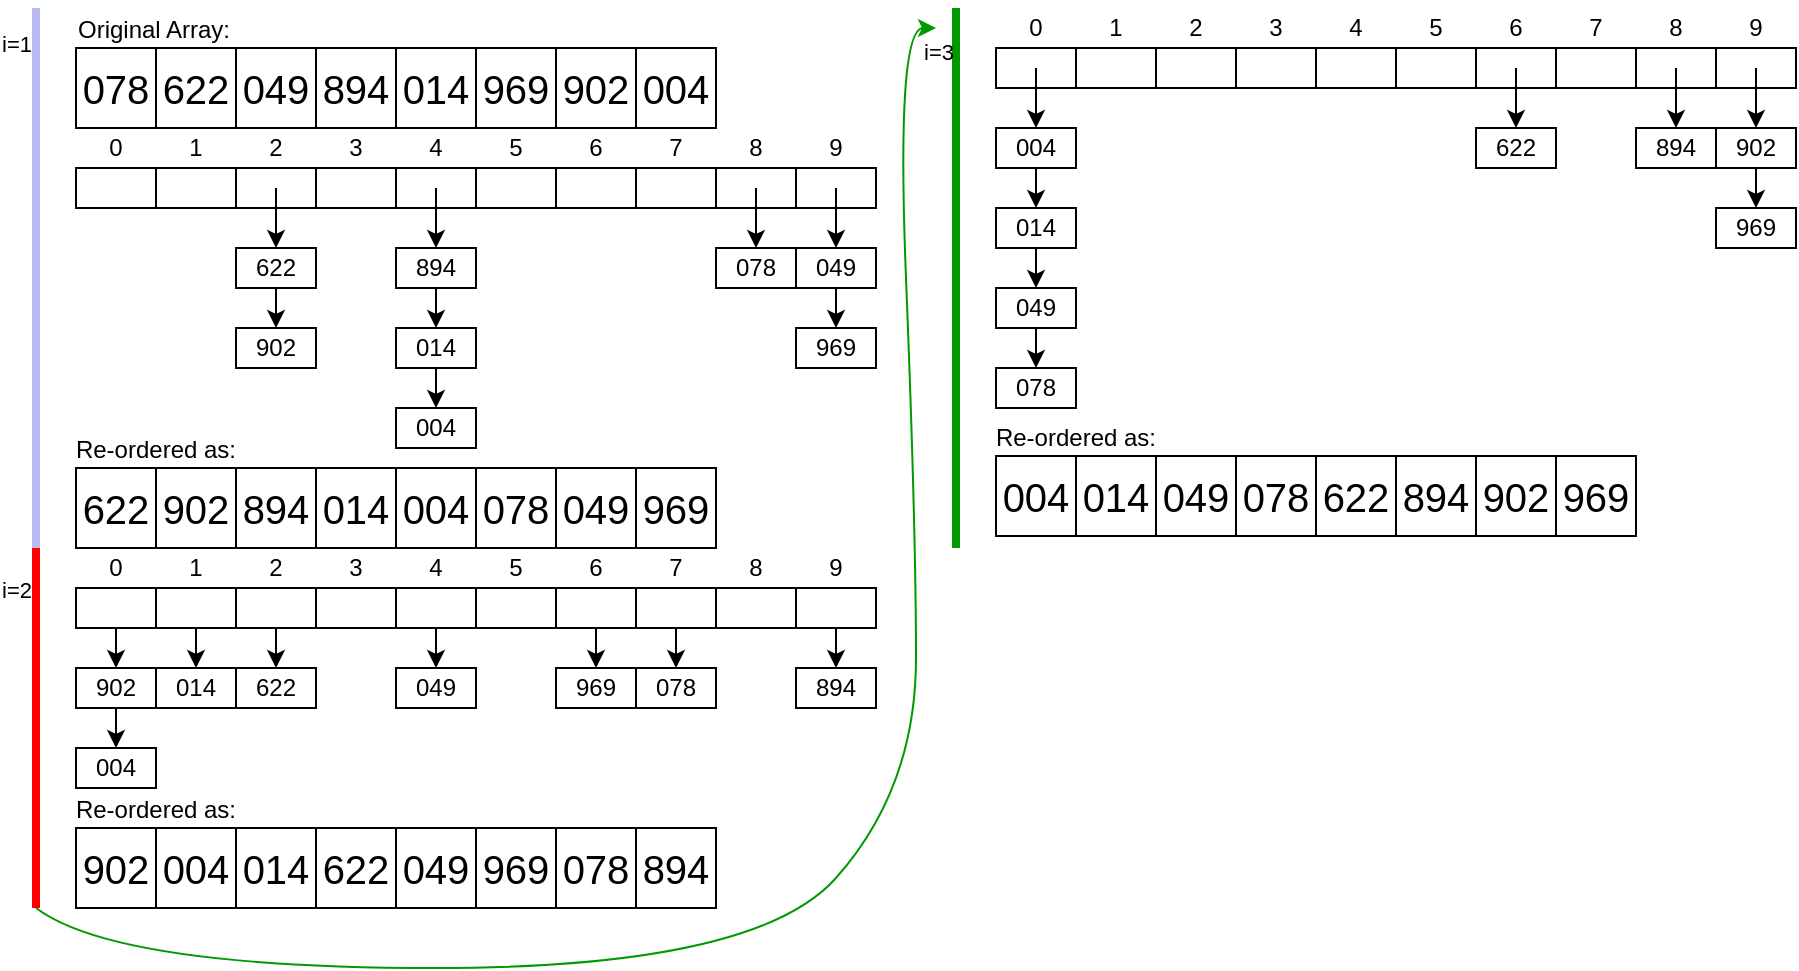 <mxfile version="20.6.2" type="device"><diagram id="OG9glbJAfgWNklI4VPgX" name="Page-1"><mxGraphModel dx="1236" dy="857" grid="1" gridSize="10" guides="1" tooltips="1" connect="1" arrows="1" fold="1" page="1" pageScale="1" pageWidth="850" pageHeight="1100" math="0" shadow="0"><root><mxCell id="0"/><mxCell id="1" parent="0"/><mxCell id="pspeMJWj8pJ3dFkeA4iq-92" value="" style="endArrow=none;html=1;rounded=0;fontFamily=Courier New;fontSize=15;strokeWidth=4;fillColor=#e3c800;strokeColor=#BABAF2;" parent="1" edge="1"><mxGeometry width="50" height="50" relative="1" as="geometry"><mxPoint x="20" y="290" as="sourcePoint"/><mxPoint x="20" y="20" as="targetPoint"/></mxGeometry></mxCell><mxCell id="LsJDBg7QTZRbMyMCGXAL-177" value="i=1" style="edgeLabel;html=1;align=right;verticalAlign=bottom;resizable=0;points=[];spacingRight=1;labelPosition=left;verticalLabelPosition=top;labelBackgroundColor=none;" vertex="1" connectable="0" parent="pspeMJWj8pJ3dFkeA4iq-92"><mxGeometry x="0.127" y="3" relative="1" as="geometry"><mxPoint x="2" y="-92" as="offset"/></mxGeometry></mxCell><mxCell id="LsJDBg7QTZRbMyMCGXAL-2" value="" style="group" vertex="1" connectable="0" parent="1"><mxGeometry x="40" y="40" width="320" height="40" as="geometry"/></mxCell><mxCell id="pspeMJWj8pJ3dFkeA4iq-1" value="078" style="whiteSpace=wrap;html=1;aspect=fixed;fontSize=20;" parent="LsJDBg7QTZRbMyMCGXAL-2" vertex="1"><mxGeometry width="40" height="40" as="geometry"/></mxCell><mxCell id="pspeMJWj8pJ3dFkeA4iq-2" value="622" style="whiteSpace=wrap;html=1;aspect=fixed;fontSize=20;" parent="LsJDBg7QTZRbMyMCGXAL-2" vertex="1"><mxGeometry x="40" width="40" height="40" as="geometry"/></mxCell><mxCell id="pspeMJWj8pJ3dFkeA4iq-3" value="049" style="whiteSpace=wrap;html=1;aspect=fixed;fontSize=20;" parent="LsJDBg7QTZRbMyMCGXAL-2" vertex="1"><mxGeometry x="80" width="40" height="40" as="geometry"/></mxCell><mxCell id="pspeMJWj8pJ3dFkeA4iq-4" value="894" style="whiteSpace=wrap;html=1;aspect=fixed;fontSize=20;" parent="LsJDBg7QTZRbMyMCGXAL-2" vertex="1"><mxGeometry x="120" width="40" height="40" as="geometry"/></mxCell><mxCell id="pspeMJWj8pJ3dFkeA4iq-5" value="014" style="whiteSpace=wrap;html=1;aspect=fixed;fontSize=20;" parent="LsJDBg7QTZRbMyMCGXAL-2" vertex="1"><mxGeometry x="160" width="40" height="40" as="geometry"/></mxCell><mxCell id="pspeMJWj8pJ3dFkeA4iq-6" value="969" style="whiteSpace=wrap;html=1;aspect=fixed;fontSize=20;" parent="LsJDBg7QTZRbMyMCGXAL-2" vertex="1"><mxGeometry x="200" width="40" height="40" as="geometry"/></mxCell><mxCell id="pspeMJWj8pJ3dFkeA4iq-7" value="902" style="whiteSpace=wrap;html=1;aspect=fixed;fontSize=20;" parent="LsJDBg7QTZRbMyMCGXAL-2" vertex="1"><mxGeometry x="240" width="40" height="40" as="geometry"/></mxCell><mxCell id="pspeMJWj8pJ3dFkeA4iq-8" value="004" style="whiteSpace=wrap;html=1;aspect=fixed;fontSize=20;" parent="LsJDBg7QTZRbMyMCGXAL-2" vertex="1"><mxGeometry x="280" width="40" height="40" as="geometry"/></mxCell><mxCell id="LsJDBg7QTZRbMyMCGXAL-36" value="Original Array:" style="text;html=1;strokeColor=none;fillColor=none;align=center;verticalAlign=middle;whiteSpace=wrap;rounded=0;" vertex="1" parent="1"><mxGeometry x="29" y="16" width="100" height="30" as="geometry"/></mxCell><mxCell id="LsJDBg7QTZRbMyMCGXAL-56" value="" style="group" vertex="1" connectable="0" parent="1"><mxGeometry x="40" y="250" width="320" height="40" as="geometry"/></mxCell><mxCell id="LsJDBg7QTZRbMyMCGXAL-57" value="622" style="whiteSpace=wrap;html=1;aspect=fixed;fontSize=20;" vertex="1" parent="LsJDBg7QTZRbMyMCGXAL-56"><mxGeometry width="40" height="40" as="geometry"/></mxCell><mxCell id="LsJDBg7QTZRbMyMCGXAL-58" value="902" style="whiteSpace=wrap;html=1;aspect=fixed;fontSize=20;" vertex="1" parent="LsJDBg7QTZRbMyMCGXAL-56"><mxGeometry x="40" width="40" height="40" as="geometry"/></mxCell><mxCell id="LsJDBg7QTZRbMyMCGXAL-59" value="894" style="whiteSpace=wrap;html=1;aspect=fixed;fontSize=20;" vertex="1" parent="LsJDBg7QTZRbMyMCGXAL-56"><mxGeometry x="80" width="40" height="40" as="geometry"/></mxCell><mxCell id="LsJDBg7QTZRbMyMCGXAL-60" value="014" style="whiteSpace=wrap;html=1;aspect=fixed;fontSize=20;" vertex="1" parent="LsJDBg7QTZRbMyMCGXAL-56"><mxGeometry x="120" width="40" height="40" as="geometry"/></mxCell><mxCell id="LsJDBg7QTZRbMyMCGXAL-61" value="004" style="whiteSpace=wrap;html=1;aspect=fixed;fontSize=20;" vertex="1" parent="LsJDBg7QTZRbMyMCGXAL-56"><mxGeometry x="160" width="40" height="40" as="geometry"/></mxCell><mxCell id="LsJDBg7QTZRbMyMCGXAL-62" value="078" style="whiteSpace=wrap;html=1;aspect=fixed;fontSize=20;" vertex="1" parent="LsJDBg7QTZRbMyMCGXAL-56"><mxGeometry x="200" width="40" height="40" as="geometry"/></mxCell><mxCell id="LsJDBg7QTZRbMyMCGXAL-63" value="049" style="whiteSpace=wrap;html=1;aspect=fixed;fontSize=20;" vertex="1" parent="LsJDBg7QTZRbMyMCGXAL-56"><mxGeometry x="240" width="40" height="40" as="geometry"/></mxCell><mxCell id="LsJDBg7QTZRbMyMCGXAL-64" value="969" style="whiteSpace=wrap;html=1;aspect=fixed;fontSize=20;" vertex="1" parent="LsJDBg7QTZRbMyMCGXAL-56"><mxGeometry x="280" width="40" height="40" as="geometry"/></mxCell><mxCell id="LsJDBg7QTZRbMyMCGXAL-65" value="" style="group" vertex="1" connectable="0" parent="1"><mxGeometry x="40" y="80" width="400" height="170" as="geometry"/></mxCell><mxCell id="LsJDBg7QTZRbMyMCGXAL-35" value="" style="group" vertex="1" connectable="0" parent="LsJDBg7QTZRbMyMCGXAL-65"><mxGeometry width="400" height="40" as="geometry"/></mxCell><mxCell id="LsJDBg7QTZRbMyMCGXAL-14" value="" style="rounded=0;whiteSpace=wrap;html=1;" vertex="1" parent="LsJDBg7QTZRbMyMCGXAL-35"><mxGeometry y="20" width="40" height="20" as="geometry"/></mxCell><mxCell id="LsJDBg7QTZRbMyMCGXAL-15" value="" style="rounded=0;whiteSpace=wrap;html=1;" vertex="1" parent="LsJDBg7QTZRbMyMCGXAL-35"><mxGeometry x="40" y="20" width="40" height="20" as="geometry"/></mxCell><mxCell id="LsJDBg7QTZRbMyMCGXAL-16" value="" style="rounded=0;whiteSpace=wrap;html=1;" vertex="1" parent="LsJDBg7QTZRbMyMCGXAL-35"><mxGeometry x="80" y="20" width="40" height="20" as="geometry"/></mxCell><mxCell id="LsJDBg7QTZRbMyMCGXAL-17" value="" style="rounded=0;whiteSpace=wrap;html=1;" vertex="1" parent="LsJDBg7QTZRbMyMCGXAL-35"><mxGeometry x="120" y="20" width="40" height="20" as="geometry"/></mxCell><mxCell id="LsJDBg7QTZRbMyMCGXAL-19" value="" style="rounded=0;whiteSpace=wrap;html=1;" vertex="1" parent="LsJDBg7QTZRbMyMCGXAL-35"><mxGeometry x="160" y="20" width="40" height="20" as="geometry"/></mxCell><mxCell id="LsJDBg7QTZRbMyMCGXAL-20" value="" style="rounded=0;whiteSpace=wrap;html=1;" vertex="1" parent="LsJDBg7QTZRbMyMCGXAL-35"><mxGeometry x="200" y="20" width="40" height="20" as="geometry"/></mxCell><mxCell id="LsJDBg7QTZRbMyMCGXAL-21" value="" style="rounded=0;whiteSpace=wrap;html=1;" vertex="1" parent="LsJDBg7QTZRbMyMCGXAL-35"><mxGeometry x="240" y="20" width="40" height="20" as="geometry"/></mxCell><mxCell id="LsJDBg7QTZRbMyMCGXAL-22" value="" style="rounded=0;whiteSpace=wrap;html=1;" vertex="1" parent="LsJDBg7QTZRbMyMCGXAL-35"><mxGeometry x="280" y="20" width="40" height="20" as="geometry"/></mxCell><mxCell id="LsJDBg7QTZRbMyMCGXAL-23" value="" style="rounded=0;whiteSpace=wrap;html=1;" vertex="1" parent="LsJDBg7QTZRbMyMCGXAL-35"><mxGeometry x="320" y="20" width="40" height="20" as="geometry"/></mxCell><mxCell id="LsJDBg7QTZRbMyMCGXAL-24" value="" style="rounded=0;whiteSpace=wrap;html=1;" vertex="1" parent="LsJDBg7QTZRbMyMCGXAL-35"><mxGeometry x="360" y="20" width="40" height="20" as="geometry"/></mxCell><mxCell id="LsJDBg7QTZRbMyMCGXAL-25" value="0" style="text;html=1;strokeColor=none;fillColor=none;align=center;verticalAlign=middle;whiteSpace=wrap;rounded=0;" vertex="1" parent="LsJDBg7QTZRbMyMCGXAL-35"><mxGeometry width="40" height="20" as="geometry"/></mxCell><mxCell id="LsJDBg7QTZRbMyMCGXAL-26" value="1" style="text;html=1;strokeColor=none;fillColor=none;align=center;verticalAlign=middle;whiteSpace=wrap;rounded=0;" vertex="1" parent="LsJDBg7QTZRbMyMCGXAL-35"><mxGeometry x="40" width="40" height="20" as="geometry"/></mxCell><mxCell id="LsJDBg7QTZRbMyMCGXAL-27" value="2" style="text;html=1;strokeColor=none;fillColor=none;align=center;verticalAlign=middle;whiteSpace=wrap;rounded=0;" vertex="1" parent="LsJDBg7QTZRbMyMCGXAL-35"><mxGeometry x="80" width="40" height="20" as="geometry"/></mxCell><mxCell id="LsJDBg7QTZRbMyMCGXAL-28" value="3" style="text;html=1;strokeColor=none;fillColor=none;align=center;verticalAlign=middle;whiteSpace=wrap;rounded=0;" vertex="1" parent="LsJDBg7QTZRbMyMCGXAL-35"><mxGeometry x="120" width="40" height="20" as="geometry"/></mxCell><mxCell id="LsJDBg7QTZRbMyMCGXAL-29" value="4" style="text;html=1;strokeColor=none;fillColor=none;align=center;verticalAlign=middle;whiteSpace=wrap;rounded=0;" vertex="1" parent="LsJDBg7QTZRbMyMCGXAL-35"><mxGeometry x="160" width="40" height="20" as="geometry"/></mxCell><mxCell id="LsJDBg7QTZRbMyMCGXAL-30" value="5" style="text;html=1;strokeColor=none;fillColor=none;align=center;verticalAlign=middle;whiteSpace=wrap;rounded=0;" vertex="1" parent="LsJDBg7QTZRbMyMCGXAL-35"><mxGeometry x="200" width="40" height="20" as="geometry"/></mxCell><mxCell id="LsJDBg7QTZRbMyMCGXAL-31" value="6" style="text;html=1;strokeColor=none;fillColor=none;align=center;verticalAlign=middle;whiteSpace=wrap;rounded=0;" vertex="1" parent="LsJDBg7QTZRbMyMCGXAL-35"><mxGeometry x="240" width="40" height="20" as="geometry"/></mxCell><mxCell id="LsJDBg7QTZRbMyMCGXAL-32" value="7" style="text;html=1;strokeColor=none;fillColor=none;align=center;verticalAlign=middle;whiteSpace=wrap;rounded=0;" vertex="1" parent="LsJDBg7QTZRbMyMCGXAL-35"><mxGeometry x="280" width="40" height="20" as="geometry"/></mxCell><mxCell id="LsJDBg7QTZRbMyMCGXAL-33" value="8" style="text;html=1;strokeColor=none;fillColor=none;align=center;verticalAlign=middle;whiteSpace=wrap;rounded=0;" vertex="1" parent="LsJDBg7QTZRbMyMCGXAL-35"><mxGeometry x="320" width="40" height="20" as="geometry"/></mxCell><mxCell id="LsJDBg7QTZRbMyMCGXAL-34" value="9" style="text;html=1;strokeColor=none;fillColor=none;align=center;verticalAlign=middle;whiteSpace=wrap;rounded=0;" vertex="1" parent="LsJDBg7QTZRbMyMCGXAL-35"><mxGeometry x="360" width="40" height="20" as="geometry"/></mxCell><mxCell id="LsJDBg7QTZRbMyMCGXAL-40" value="894" style="rounded=0;whiteSpace=wrap;html=1;" vertex="1" parent="LsJDBg7QTZRbMyMCGXAL-65"><mxGeometry x="160" y="60" width="40" height="20" as="geometry"/></mxCell><mxCell id="LsJDBg7QTZRbMyMCGXAL-41" value="014" style="rounded=0;whiteSpace=wrap;html=1;" vertex="1" parent="LsJDBg7QTZRbMyMCGXAL-65"><mxGeometry x="160" y="100" width="40" height="20" as="geometry"/></mxCell><mxCell id="LsJDBg7QTZRbMyMCGXAL-51" style="edgeStyle=orthogonalEdgeStyle;rounded=0;orthogonalLoop=1;jettySize=auto;html=1;exitX=0.5;exitY=1;exitDx=0;exitDy=0;entryX=0.5;entryY=0;entryDx=0;entryDy=0;" edge="1" parent="LsJDBg7QTZRbMyMCGXAL-65" source="LsJDBg7QTZRbMyMCGXAL-40" target="LsJDBg7QTZRbMyMCGXAL-41"><mxGeometry relative="1" as="geometry"/></mxCell><mxCell id="LsJDBg7QTZRbMyMCGXAL-42" value="004" style="rounded=0;whiteSpace=wrap;html=1;" vertex="1" parent="LsJDBg7QTZRbMyMCGXAL-65"><mxGeometry x="160" y="140" width="40" height="20" as="geometry"/></mxCell><mxCell id="LsJDBg7QTZRbMyMCGXAL-43" value="622" style="rounded=0;whiteSpace=wrap;html=1;" vertex="1" parent="LsJDBg7QTZRbMyMCGXAL-65"><mxGeometry x="80" y="60" width="40" height="20" as="geometry"/></mxCell><mxCell id="LsJDBg7QTZRbMyMCGXAL-52" style="edgeStyle=orthogonalEdgeStyle;rounded=0;orthogonalLoop=1;jettySize=auto;html=1;exitX=0.5;exitY=1;exitDx=0;exitDy=0;entryX=0.5;entryY=0;entryDx=0;entryDy=0;" edge="1" parent="LsJDBg7QTZRbMyMCGXAL-65" source="LsJDBg7QTZRbMyMCGXAL-41" target="LsJDBg7QTZRbMyMCGXAL-42"><mxGeometry relative="1" as="geometry"/></mxCell><mxCell id="LsJDBg7QTZRbMyMCGXAL-44" value="902" style="rounded=0;whiteSpace=wrap;html=1;" vertex="1" parent="LsJDBg7QTZRbMyMCGXAL-65"><mxGeometry x="80" y="100" width="40" height="20" as="geometry"/></mxCell><mxCell id="LsJDBg7QTZRbMyMCGXAL-45" value="078" style="rounded=0;whiteSpace=wrap;html=1;" vertex="1" parent="LsJDBg7QTZRbMyMCGXAL-65"><mxGeometry x="320" y="60" width="40" height="20" as="geometry"/></mxCell><mxCell id="LsJDBg7QTZRbMyMCGXAL-46" value="049" style="rounded=0;whiteSpace=wrap;html=1;" vertex="1" parent="LsJDBg7QTZRbMyMCGXAL-65"><mxGeometry x="360" y="60" width="40" height="20" as="geometry"/></mxCell><mxCell id="LsJDBg7QTZRbMyMCGXAL-47" value="969" style="rounded=0;whiteSpace=wrap;html=1;" vertex="1" parent="LsJDBg7QTZRbMyMCGXAL-65"><mxGeometry x="360" y="100" width="40" height="20" as="geometry"/></mxCell><mxCell id="LsJDBg7QTZRbMyMCGXAL-49" style="edgeStyle=orthogonalEdgeStyle;rounded=0;orthogonalLoop=1;jettySize=auto;html=1;exitX=0.5;exitY=1;exitDx=0;exitDy=0;entryX=0.5;entryY=0;entryDx=0;entryDy=0;" edge="1" parent="LsJDBg7QTZRbMyMCGXAL-65" source="LsJDBg7QTZRbMyMCGXAL-43" target="LsJDBg7QTZRbMyMCGXAL-44"><mxGeometry relative="1" as="geometry"/></mxCell><mxCell id="LsJDBg7QTZRbMyMCGXAL-48" style="edgeStyle=orthogonalEdgeStyle;rounded=0;orthogonalLoop=1;jettySize=auto;html=1;exitX=0.5;exitY=0.5;exitDx=0;exitDy=0;entryX=0.5;entryY=0;entryDx=0;entryDy=0;exitPerimeter=0;" edge="1" parent="LsJDBg7QTZRbMyMCGXAL-65" source="LsJDBg7QTZRbMyMCGXAL-16" target="LsJDBg7QTZRbMyMCGXAL-43"><mxGeometry relative="1" as="geometry"/></mxCell><mxCell id="LsJDBg7QTZRbMyMCGXAL-50" style="edgeStyle=orthogonalEdgeStyle;rounded=0;orthogonalLoop=1;jettySize=auto;html=1;exitX=0.5;exitY=0.5;exitDx=0;exitDy=0;entryX=0.5;entryY=0;entryDx=0;entryDy=0;exitPerimeter=0;" edge="1" parent="LsJDBg7QTZRbMyMCGXAL-65" source="LsJDBg7QTZRbMyMCGXAL-19" target="LsJDBg7QTZRbMyMCGXAL-40"><mxGeometry relative="1" as="geometry"/></mxCell><mxCell id="LsJDBg7QTZRbMyMCGXAL-53" style="edgeStyle=orthogonalEdgeStyle;rounded=0;orthogonalLoop=1;jettySize=auto;html=1;exitX=0.5;exitY=0.5;exitDx=0;exitDy=0;entryX=0.5;entryY=0;entryDx=0;entryDy=0;exitPerimeter=0;" edge="1" parent="LsJDBg7QTZRbMyMCGXAL-65" source="LsJDBg7QTZRbMyMCGXAL-23" target="LsJDBg7QTZRbMyMCGXAL-45"><mxGeometry relative="1" as="geometry"/></mxCell><mxCell id="LsJDBg7QTZRbMyMCGXAL-55" style="edgeStyle=orthogonalEdgeStyle;rounded=0;orthogonalLoop=1;jettySize=auto;html=1;exitX=0.5;exitY=1;exitDx=0;exitDy=0;entryX=0.5;entryY=0;entryDx=0;entryDy=0;" edge="1" parent="LsJDBg7QTZRbMyMCGXAL-65" source="LsJDBg7QTZRbMyMCGXAL-46" target="LsJDBg7QTZRbMyMCGXAL-47"><mxGeometry relative="1" as="geometry"/></mxCell><mxCell id="LsJDBg7QTZRbMyMCGXAL-54" style="edgeStyle=orthogonalEdgeStyle;rounded=0;orthogonalLoop=1;jettySize=auto;html=1;exitX=0.5;exitY=0.5;exitDx=0;exitDy=0;entryX=0.5;entryY=0;entryDx=0;entryDy=0;exitPerimeter=0;" edge="1" parent="LsJDBg7QTZRbMyMCGXAL-65" source="LsJDBg7QTZRbMyMCGXAL-24" target="LsJDBg7QTZRbMyMCGXAL-46"><mxGeometry relative="1" as="geometry"/></mxCell><mxCell id="LsJDBg7QTZRbMyMCGXAL-66" value="Re-ordered as:" style="text;html=1;strokeColor=none;fillColor=none;align=center;verticalAlign=middle;whiteSpace=wrap;rounded=0;" vertex="1" parent="LsJDBg7QTZRbMyMCGXAL-65"><mxGeometry x="-10" y="146" width="100" height="30" as="geometry"/></mxCell><mxCell id="pspeMJWj8pJ3dFkeA4iq-93" value="" style="endArrow=none;html=1;rounded=0;fontFamily=Courier New;fontSize=15;strokeWidth=4;fillColor=#e51400;strokeColor=#FF0000;" parent="1" edge="1"><mxGeometry width="50" height="50" relative="1" as="geometry"><mxPoint x="20" y="470" as="sourcePoint"/><mxPoint x="20" y="290" as="targetPoint"/></mxGeometry></mxCell><mxCell id="LsJDBg7QTZRbMyMCGXAL-178" value="i=2" style="edgeLabel;html=1;align=right;verticalAlign=bottom;resizable=0;points=[];spacingRight=1;labelPosition=left;verticalLabelPosition=top;labelBackgroundColor=none;" vertex="1" connectable="0" parent="pspeMJWj8pJ3dFkeA4iq-93"><mxGeometry x="0.162" y="1" relative="1" as="geometry"><mxPoint y="-46" as="offset"/></mxGeometry></mxCell><mxCell id="LsJDBg7QTZRbMyMCGXAL-117" value="" style="group" vertex="1" connectable="0" parent="1"><mxGeometry x="30" y="290" width="410" height="180" as="geometry"/></mxCell><mxCell id="LsJDBg7QTZRbMyMCGXAL-68" value="" style="group" vertex="1" connectable="0" parent="LsJDBg7QTZRbMyMCGXAL-117"><mxGeometry x="10" width="400" height="40" as="geometry"/></mxCell><mxCell id="LsJDBg7QTZRbMyMCGXAL-69" value="" style="rounded=0;whiteSpace=wrap;html=1;" vertex="1" parent="LsJDBg7QTZRbMyMCGXAL-68"><mxGeometry y="20" width="40" height="20" as="geometry"/></mxCell><mxCell id="LsJDBg7QTZRbMyMCGXAL-70" value="" style="rounded=0;whiteSpace=wrap;html=1;" vertex="1" parent="LsJDBg7QTZRbMyMCGXAL-68"><mxGeometry x="40" y="20" width="40" height="20" as="geometry"/></mxCell><mxCell id="LsJDBg7QTZRbMyMCGXAL-71" value="" style="rounded=0;whiteSpace=wrap;html=1;" vertex="1" parent="LsJDBg7QTZRbMyMCGXAL-68"><mxGeometry x="80" y="20" width="40" height="20" as="geometry"/></mxCell><mxCell id="LsJDBg7QTZRbMyMCGXAL-72" value="" style="rounded=0;whiteSpace=wrap;html=1;" vertex="1" parent="LsJDBg7QTZRbMyMCGXAL-68"><mxGeometry x="120" y="20" width="40" height="20" as="geometry"/></mxCell><mxCell id="LsJDBg7QTZRbMyMCGXAL-73" value="" style="rounded=0;whiteSpace=wrap;html=1;" vertex="1" parent="LsJDBg7QTZRbMyMCGXAL-68"><mxGeometry x="160" y="20" width="40" height="20" as="geometry"/></mxCell><mxCell id="LsJDBg7QTZRbMyMCGXAL-74" value="" style="rounded=0;whiteSpace=wrap;html=1;" vertex="1" parent="LsJDBg7QTZRbMyMCGXAL-68"><mxGeometry x="200" y="20" width="40" height="20" as="geometry"/></mxCell><mxCell id="LsJDBg7QTZRbMyMCGXAL-75" value="" style="rounded=0;whiteSpace=wrap;html=1;" vertex="1" parent="LsJDBg7QTZRbMyMCGXAL-68"><mxGeometry x="240" y="20" width="40" height="20" as="geometry"/></mxCell><mxCell id="LsJDBg7QTZRbMyMCGXAL-76" value="" style="rounded=0;whiteSpace=wrap;html=1;" vertex="1" parent="LsJDBg7QTZRbMyMCGXAL-68"><mxGeometry x="280" y="20" width="40" height="20" as="geometry"/></mxCell><mxCell id="LsJDBg7QTZRbMyMCGXAL-77" value="" style="rounded=0;whiteSpace=wrap;html=1;" vertex="1" parent="LsJDBg7QTZRbMyMCGXAL-68"><mxGeometry x="320" y="20" width="40" height="20" as="geometry"/></mxCell><mxCell id="LsJDBg7QTZRbMyMCGXAL-78" value="" style="rounded=0;whiteSpace=wrap;html=1;" vertex="1" parent="LsJDBg7QTZRbMyMCGXAL-68"><mxGeometry x="360" y="20" width="40" height="20" as="geometry"/></mxCell><mxCell id="LsJDBg7QTZRbMyMCGXAL-79" value="0" style="text;html=1;strokeColor=none;fillColor=none;align=center;verticalAlign=middle;whiteSpace=wrap;rounded=0;" vertex="1" parent="LsJDBg7QTZRbMyMCGXAL-68"><mxGeometry width="40" height="20" as="geometry"/></mxCell><mxCell id="LsJDBg7QTZRbMyMCGXAL-80" value="1" style="text;html=1;strokeColor=none;fillColor=none;align=center;verticalAlign=middle;whiteSpace=wrap;rounded=0;" vertex="1" parent="LsJDBg7QTZRbMyMCGXAL-68"><mxGeometry x="40" width="40" height="20" as="geometry"/></mxCell><mxCell id="LsJDBg7QTZRbMyMCGXAL-81" value="2" style="text;html=1;strokeColor=none;fillColor=none;align=center;verticalAlign=middle;whiteSpace=wrap;rounded=0;" vertex="1" parent="LsJDBg7QTZRbMyMCGXAL-68"><mxGeometry x="80" width="40" height="20" as="geometry"/></mxCell><mxCell id="LsJDBg7QTZRbMyMCGXAL-82" value="3" style="text;html=1;strokeColor=none;fillColor=none;align=center;verticalAlign=middle;whiteSpace=wrap;rounded=0;" vertex="1" parent="LsJDBg7QTZRbMyMCGXAL-68"><mxGeometry x="120" width="40" height="20" as="geometry"/></mxCell><mxCell id="LsJDBg7QTZRbMyMCGXAL-83" value="4" style="text;html=1;strokeColor=none;fillColor=none;align=center;verticalAlign=middle;whiteSpace=wrap;rounded=0;" vertex="1" parent="LsJDBg7QTZRbMyMCGXAL-68"><mxGeometry x="160" width="40" height="20" as="geometry"/></mxCell><mxCell id="LsJDBg7QTZRbMyMCGXAL-84" value="5" style="text;html=1;strokeColor=none;fillColor=none;align=center;verticalAlign=middle;whiteSpace=wrap;rounded=0;" vertex="1" parent="LsJDBg7QTZRbMyMCGXAL-68"><mxGeometry x="200" width="40" height="20" as="geometry"/></mxCell><mxCell id="LsJDBg7QTZRbMyMCGXAL-85" value="6" style="text;html=1;strokeColor=none;fillColor=none;align=center;verticalAlign=middle;whiteSpace=wrap;rounded=0;" vertex="1" parent="LsJDBg7QTZRbMyMCGXAL-68"><mxGeometry x="240" width="40" height="20" as="geometry"/></mxCell><mxCell id="LsJDBg7QTZRbMyMCGXAL-86" value="7" style="text;html=1;strokeColor=none;fillColor=none;align=center;verticalAlign=middle;whiteSpace=wrap;rounded=0;" vertex="1" parent="LsJDBg7QTZRbMyMCGXAL-68"><mxGeometry x="280" width="40" height="20" as="geometry"/></mxCell><mxCell id="LsJDBg7QTZRbMyMCGXAL-87" value="8" style="text;html=1;strokeColor=none;fillColor=none;align=center;verticalAlign=middle;whiteSpace=wrap;rounded=0;" vertex="1" parent="LsJDBg7QTZRbMyMCGXAL-68"><mxGeometry x="320" width="40" height="20" as="geometry"/></mxCell><mxCell id="LsJDBg7QTZRbMyMCGXAL-88" value="9" style="text;html=1;strokeColor=none;fillColor=none;align=center;verticalAlign=middle;whiteSpace=wrap;rounded=0;" vertex="1" parent="LsJDBg7QTZRbMyMCGXAL-68"><mxGeometry x="360" width="40" height="20" as="geometry"/></mxCell><mxCell id="LsJDBg7QTZRbMyMCGXAL-89" value="894" style="rounded=0;whiteSpace=wrap;html=1;" vertex="1" parent="LsJDBg7QTZRbMyMCGXAL-117"><mxGeometry x="370" y="60" width="40" height="20" as="geometry"/></mxCell><mxCell id="LsJDBg7QTZRbMyMCGXAL-90" value="014" style="rounded=0;whiteSpace=wrap;html=1;" vertex="1" parent="LsJDBg7QTZRbMyMCGXAL-117"><mxGeometry x="50" y="60" width="40" height="20" as="geometry"/></mxCell><mxCell id="LsJDBg7QTZRbMyMCGXAL-92" value="004" style="rounded=0;whiteSpace=wrap;html=1;" vertex="1" parent="LsJDBg7QTZRbMyMCGXAL-117"><mxGeometry x="10" y="100" width="40" height="20" as="geometry"/></mxCell><mxCell id="LsJDBg7QTZRbMyMCGXAL-93" value="622" style="rounded=0;whiteSpace=wrap;html=1;" vertex="1" parent="LsJDBg7QTZRbMyMCGXAL-117"><mxGeometry x="90" y="60" width="40" height="20" as="geometry"/></mxCell><mxCell id="LsJDBg7QTZRbMyMCGXAL-169" style="edgeStyle=orthogonalEdgeStyle;rounded=0;orthogonalLoop=1;jettySize=auto;html=1;exitX=0.5;exitY=1;exitDx=0;exitDy=0;entryX=0.5;entryY=0;entryDx=0;entryDy=0;" edge="1" parent="LsJDBg7QTZRbMyMCGXAL-117" source="LsJDBg7QTZRbMyMCGXAL-95" target="LsJDBg7QTZRbMyMCGXAL-92"><mxGeometry relative="1" as="geometry"/></mxCell><mxCell id="LsJDBg7QTZRbMyMCGXAL-95" value="902" style="rounded=0;whiteSpace=wrap;html=1;" vertex="1" parent="LsJDBg7QTZRbMyMCGXAL-117"><mxGeometry x="10" y="60" width="40" height="20" as="geometry"/></mxCell><mxCell id="LsJDBg7QTZRbMyMCGXAL-96" value="078" style="rounded=0;whiteSpace=wrap;html=1;" vertex="1" parent="LsJDBg7QTZRbMyMCGXAL-117"><mxGeometry x="290" y="60" width="40" height="20" as="geometry"/></mxCell><mxCell id="LsJDBg7QTZRbMyMCGXAL-97" value="049" style="rounded=0;whiteSpace=wrap;html=1;" vertex="1" parent="LsJDBg7QTZRbMyMCGXAL-117"><mxGeometry x="170" y="60" width="40" height="20" as="geometry"/></mxCell><mxCell id="LsJDBg7QTZRbMyMCGXAL-98" value="969" style="rounded=0;whiteSpace=wrap;html=1;" vertex="1" parent="LsJDBg7QTZRbMyMCGXAL-117"><mxGeometry x="250" y="60" width="40" height="20" as="geometry"/></mxCell><mxCell id="LsJDBg7QTZRbMyMCGXAL-116" value="" style="group" vertex="1" connectable="0" parent="LsJDBg7QTZRbMyMCGXAL-117"><mxGeometry y="116" width="330" height="64" as="geometry"/></mxCell><mxCell id="LsJDBg7QTZRbMyMCGXAL-105" value="Re-ordered as:" style="text;html=1;strokeColor=none;fillColor=none;align=center;verticalAlign=middle;whiteSpace=wrap;rounded=0;" vertex="1" parent="LsJDBg7QTZRbMyMCGXAL-116"><mxGeometry width="100" height="30" as="geometry"/></mxCell><mxCell id="LsJDBg7QTZRbMyMCGXAL-106" value="" style="group" vertex="1" connectable="0" parent="LsJDBg7QTZRbMyMCGXAL-116"><mxGeometry x="10" y="24" width="320" height="40" as="geometry"/></mxCell><mxCell id="LsJDBg7QTZRbMyMCGXAL-107" value="902" style="whiteSpace=wrap;html=1;aspect=fixed;fontSize=20;" vertex="1" parent="LsJDBg7QTZRbMyMCGXAL-106"><mxGeometry width="40" height="40" as="geometry"/></mxCell><mxCell id="LsJDBg7QTZRbMyMCGXAL-108" value="004" style="whiteSpace=wrap;html=1;aspect=fixed;fontSize=20;" vertex="1" parent="LsJDBg7QTZRbMyMCGXAL-106"><mxGeometry x="40" width="40" height="40" as="geometry"/></mxCell><mxCell id="LsJDBg7QTZRbMyMCGXAL-109" value="014" style="whiteSpace=wrap;html=1;aspect=fixed;fontSize=20;" vertex="1" parent="LsJDBg7QTZRbMyMCGXAL-106"><mxGeometry x="80" width="40" height="40" as="geometry"/></mxCell><mxCell id="LsJDBg7QTZRbMyMCGXAL-110" value="622" style="whiteSpace=wrap;html=1;aspect=fixed;fontSize=20;" vertex="1" parent="LsJDBg7QTZRbMyMCGXAL-106"><mxGeometry x="120" width="40" height="40" as="geometry"/></mxCell><mxCell id="LsJDBg7QTZRbMyMCGXAL-111" value="049" style="whiteSpace=wrap;html=1;aspect=fixed;fontSize=20;" vertex="1" parent="LsJDBg7QTZRbMyMCGXAL-106"><mxGeometry x="160" width="40" height="40" as="geometry"/></mxCell><mxCell id="LsJDBg7QTZRbMyMCGXAL-112" value="969" style="whiteSpace=wrap;html=1;aspect=fixed;fontSize=20;" vertex="1" parent="LsJDBg7QTZRbMyMCGXAL-106"><mxGeometry x="200" width="40" height="40" as="geometry"/></mxCell><mxCell id="LsJDBg7QTZRbMyMCGXAL-113" value="078" style="whiteSpace=wrap;html=1;aspect=fixed;fontSize=20;" vertex="1" parent="LsJDBg7QTZRbMyMCGXAL-106"><mxGeometry x="240" width="40" height="40" as="geometry"/></mxCell><mxCell id="LsJDBg7QTZRbMyMCGXAL-114" value="894" style="whiteSpace=wrap;html=1;aspect=fixed;fontSize=20;" vertex="1" parent="LsJDBg7QTZRbMyMCGXAL-106"><mxGeometry x="280" width="40" height="40" as="geometry"/></mxCell><mxCell id="LsJDBg7QTZRbMyMCGXAL-168" style="edgeStyle=orthogonalEdgeStyle;rounded=0;orthogonalLoop=1;jettySize=auto;html=1;exitX=0.5;exitY=1;exitDx=0;exitDy=0;entryX=0.5;entryY=0;entryDx=0;entryDy=0;" edge="1" parent="LsJDBg7QTZRbMyMCGXAL-117" source="LsJDBg7QTZRbMyMCGXAL-69" target="LsJDBg7QTZRbMyMCGXAL-95"><mxGeometry relative="1" as="geometry"/></mxCell><mxCell id="LsJDBg7QTZRbMyMCGXAL-170" style="edgeStyle=orthogonalEdgeStyle;rounded=0;orthogonalLoop=1;jettySize=auto;html=1;exitX=0.5;exitY=1;exitDx=0;exitDy=0;entryX=0.5;entryY=0;entryDx=0;entryDy=0;" edge="1" parent="LsJDBg7QTZRbMyMCGXAL-117" source="LsJDBg7QTZRbMyMCGXAL-70" target="LsJDBg7QTZRbMyMCGXAL-90"><mxGeometry relative="1" as="geometry"/></mxCell><mxCell id="LsJDBg7QTZRbMyMCGXAL-171" style="edgeStyle=orthogonalEdgeStyle;rounded=0;orthogonalLoop=1;jettySize=auto;html=1;exitX=0.5;exitY=1;exitDx=0;exitDy=0;entryX=0.5;entryY=0;entryDx=0;entryDy=0;" edge="1" parent="LsJDBg7QTZRbMyMCGXAL-117" source="LsJDBg7QTZRbMyMCGXAL-71" target="LsJDBg7QTZRbMyMCGXAL-93"><mxGeometry relative="1" as="geometry"/></mxCell><mxCell id="LsJDBg7QTZRbMyMCGXAL-172" style="edgeStyle=orthogonalEdgeStyle;rounded=0;orthogonalLoop=1;jettySize=auto;html=1;exitX=0.5;exitY=1;exitDx=0;exitDy=0;entryX=0.5;entryY=0;entryDx=0;entryDy=0;" edge="1" parent="LsJDBg7QTZRbMyMCGXAL-117" source="LsJDBg7QTZRbMyMCGXAL-73" target="LsJDBg7QTZRbMyMCGXAL-97"><mxGeometry relative="1" as="geometry"/></mxCell><mxCell id="LsJDBg7QTZRbMyMCGXAL-173" style="edgeStyle=orthogonalEdgeStyle;rounded=0;orthogonalLoop=1;jettySize=auto;html=1;exitX=0.5;exitY=1;exitDx=0;exitDy=0;entryX=0.5;entryY=0;entryDx=0;entryDy=0;" edge="1" parent="LsJDBg7QTZRbMyMCGXAL-117" source="LsJDBg7QTZRbMyMCGXAL-75" target="LsJDBg7QTZRbMyMCGXAL-98"><mxGeometry relative="1" as="geometry"/></mxCell><mxCell id="LsJDBg7QTZRbMyMCGXAL-174" style="edgeStyle=orthogonalEdgeStyle;rounded=0;orthogonalLoop=1;jettySize=auto;html=1;exitX=0.5;exitY=1;exitDx=0;exitDy=0;entryX=0.5;entryY=0;entryDx=0;entryDy=0;" edge="1" parent="LsJDBg7QTZRbMyMCGXAL-117" source="LsJDBg7QTZRbMyMCGXAL-76" target="LsJDBg7QTZRbMyMCGXAL-96"><mxGeometry relative="1" as="geometry"/></mxCell><mxCell id="LsJDBg7QTZRbMyMCGXAL-175" style="edgeStyle=orthogonalEdgeStyle;rounded=0;orthogonalLoop=1;jettySize=auto;html=1;exitX=0.5;exitY=1;exitDx=0;exitDy=0;entryX=0.5;entryY=0;entryDx=0;entryDy=0;" edge="1" parent="LsJDBg7QTZRbMyMCGXAL-117" source="LsJDBg7QTZRbMyMCGXAL-78" target="LsJDBg7QTZRbMyMCGXAL-89"><mxGeometry relative="1" as="geometry"/></mxCell><mxCell id="LsJDBg7QTZRbMyMCGXAL-180" value="" style="group" vertex="1" connectable="0" parent="1"><mxGeometry x="480" y="20" width="420" height="270" as="geometry"/></mxCell><mxCell id="LsJDBg7QTZRbMyMCGXAL-119" value="" style="group" vertex="1" connectable="0" parent="LsJDBg7QTZRbMyMCGXAL-180"><mxGeometry x="20" width="400" height="40" as="geometry"/></mxCell><mxCell id="LsJDBg7QTZRbMyMCGXAL-120" value="" style="rounded=0;whiteSpace=wrap;html=1;" vertex="1" parent="LsJDBg7QTZRbMyMCGXAL-119"><mxGeometry y="20" width="40" height="20" as="geometry"/></mxCell><mxCell id="LsJDBg7QTZRbMyMCGXAL-121" value="" style="rounded=0;whiteSpace=wrap;html=1;" vertex="1" parent="LsJDBg7QTZRbMyMCGXAL-119"><mxGeometry x="40" y="20" width="40" height="20" as="geometry"/></mxCell><mxCell id="LsJDBg7QTZRbMyMCGXAL-122" value="" style="rounded=0;whiteSpace=wrap;html=1;" vertex="1" parent="LsJDBg7QTZRbMyMCGXAL-119"><mxGeometry x="80" y="20" width="40" height="20" as="geometry"/></mxCell><mxCell id="LsJDBg7QTZRbMyMCGXAL-123" value="" style="rounded=0;whiteSpace=wrap;html=1;" vertex="1" parent="LsJDBg7QTZRbMyMCGXAL-119"><mxGeometry x="120" y="20" width="40" height="20" as="geometry"/></mxCell><mxCell id="LsJDBg7QTZRbMyMCGXAL-124" value="" style="rounded=0;whiteSpace=wrap;html=1;" vertex="1" parent="LsJDBg7QTZRbMyMCGXAL-119"><mxGeometry x="160" y="20" width="40" height="20" as="geometry"/></mxCell><mxCell id="LsJDBg7QTZRbMyMCGXAL-125" value="" style="rounded=0;whiteSpace=wrap;html=1;" vertex="1" parent="LsJDBg7QTZRbMyMCGXAL-119"><mxGeometry x="200" y="20" width="40" height="20" as="geometry"/></mxCell><mxCell id="LsJDBg7QTZRbMyMCGXAL-126" value="" style="rounded=0;whiteSpace=wrap;html=1;" vertex="1" parent="LsJDBg7QTZRbMyMCGXAL-119"><mxGeometry x="240" y="20" width="40" height="20" as="geometry"/></mxCell><mxCell id="LsJDBg7QTZRbMyMCGXAL-127" value="" style="rounded=0;whiteSpace=wrap;html=1;" vertex="1" parent="LsJDBg7QTZRbMyMCGXAL-119"><mxGeometry x="280" y="20" width="40" height="20" as="geometry"/></mxCell><mxCell id="LsJDBg7QTZRbMyMCGXAL-128" value="" style="rounded=0;whiteSpace=wrap;html=1;" vertex="1" parent="LsJDBg7QTZRbMyMCGXAL-119"><mxGeometry x="320" y="20" width="40" height="20" as="geometry"/></mxCell><mxCell id="LsJDBg7QTZRbMyMCGXAL-129" value="" style="rounded=0;whiteSpace=wrap;html=1;" vertex="1" parent="LsJDBg7QTZRbMyMCGXAL-119"><mxGeometry x="360" y="20" width="40" height="20" as="geometry"/></mxCell><mxCell id="LsJDBg7QTZRbMyMCGXAL-130" value="0" style="text;html=1;strokeColor=none;fillColor=none;align=center;verticalAlign=middle;whiteSpace=wrap;rounded=0;" vertex="1" parent="LsJDBg7QTZRbMyMCGXAL-119"><mxGeometry width="40" height="20" as="geometry"/></mxCell><mxCell id="LsJDBg7QTZRbMyMCGXAL-131" value="1" style="text;html=1;strokeColor=none;fillColor=none;align=center;verticalAlign=middle;whiteSpace=wrap;rounded=0;" vertex="1" parent="LsJDBg7QTZRbMyMCGXAL-119"><mxGeometry x="40" width="40" height="20" as="geometry"/></mxCell><mxCell id="LsJDBg7QTZRbMyMCGXAL-132" value="2" style="text;html=1;strokeColor=none;fillColor=none;align=center;verticalAlign=middle;whiteSpace=wrap;rounded=0;" vertex="1" parent="LsJDBg7QTZRbMyMCGXAL-119"><mxGeometry x="80" width="40" height="20" as="geometry"/></mxCell><mxCell id="LsJDBg7QTZRbMyMCGXAL-133" value="3" style="text;html=1;strokeColor=none;fillColor=none;align=center;verticalAlign=middle;whiteSpace=wrap;rounded=0;" vertex="1" parent="LsJDBg7QTZRbMyMCGXAL-119"><mxGeometry x="120" width="40" height="20" as="geometry"/></mxCell><mxCell id="LsJDBg7QTZRbMyMCGXAL-134" value="4" style="text;html=1;strokeColor=none;fillColor=none;align=center;verticalAlign=middle;whiteSpace=wrap;rounded=0;" vertex="1" parent="LsJDBg7QTZRbMyMCGXAL-119"><mxGeometry x="160" width="40" height="20" as="geometry"/></mxCell><mxCell id="LsJDBg7QTZRbMyMCGXAL-135" value="5" style="text;html=1;strokeColor=none;fillColor=none;align=center;verticalAlign=middle;whiteSpace=wrap;rounded=0;" vertex="1" parent="LsJDBg7QTZRbMyMCGXAL-119"><mxGeometry x="200" width="40" height="20" as="geometry"/></mxCell><mxCell id="LsJDBg7QTZRbMyMCGXAL-136" value="6" style="text;html=1;strokeColor=none;fillColor=none;align=center;verticalAlign=middle;whiteSpace=wrap;rounded=0;" vertex="1" parent="LsJDBg7QTZRbMyMCGXAL-119"><mxGeometry x="240" width="40" height="20" as="geometry"/></mxCell><mxCell id="LsJDBg7QTZRbMyMCGXAL-137" value="7" style="text;html=1;strokeColor=none;fillColor=none;align=center;verticalAlign=middle;whiteSpace=wrap;rounded=0;" vertex="1" parent="LsJDBg7QTZRbMyMCGXAL-119"><mxGeometry x="280" width="40" height="20" as="geometry"/></mxCell><mxCell id="LsJDBg7QTZRbMyMCGXAL-138" value="8" style="text;html=1;strokeColor=none;fillColor=none;align=center;verticalAlign=middle;whiteSpace=wrap;rounded=0;" vertex="1" parent="LsJDBg7QTZRbMyMCGXAL-119"><mxGeometry x="320" width="40" height="20" as="geometry"/></mxCell><mxCell id="LsJDBg7QTZRbMyMCGXAL-139" value="9" style="text;html=1;strokeColor=none;fillColor=none;align=center;verticalAlign=middle;whiteSpace=wrap;rounded=0;" vertex="1" parent="LsJDBg7QTZRbMyMCGXAL-119"><mxGeometry x="360" width="40" height="20" as="geometry"/></mxCell><mxCell id="LsJDBg7QTZRbMyMCGXAL-140" value="894" style="rounded=0;whiteSpace=wrap;html=1;" vertex="1" parent="LsJDBg7QTZRbMyMCGXAL-180"><mxGeometry x="340" y="60" width="40" height="20" as="geometry"/></mxCell><mxCell id="LsJDBg7QTZRbMyMCGXAL-141" value="014" style="rounded=0;whiteSpace=wrap;html=1;" vertex="1" parent="LsJDBg7QTZRbMyMCGXAL-180"><mxGeometry x="20" y="100" width="40" height="20" as="geometry"/></mxCell><mxCell id="LsJDBg7QTZRbMyMCGXAL-161" style="edgeStyle=orthogonalEdgeStyle;rounded=0;orthogonalLoop=1;jettySize=auto;html=1;exitX=0.5;exitY=1;exitDx=0;exitDy=0;entryX=0.5;entryY=0;entryDx=0;entryDy=0;" edge="1" parent="LsJDBg7QTZRbMyMCGXAL-180" source="LsJDBg7QTZRbMyMCGXAL-142" target="LsJDBg7QTZRbMyMCGXAL-141"><mxGeometry relative="1" as="geometry"/></mxCell><mxCell id="LsJDBg7QTZRbMyMCGXAL-142" value="004" style="rounded=0;whiteSpace=wrap;html=1;" vertex="1" parent="LsJDBg7QTZRbMyMCGXAL-180"><mxGeometry x="20" y="60" width="40" height="20" as="geometry"/></mxCell><mxCell id="LsJDBg7QTZRbMyMCGXAL-143" value="622" style="rounded=0;whiteSpace=wrap;html=1;" vertex="1" parent="LsJDBg7QTZRbMyMCGXAL-180"><mxGeometry x="260" y="60" width="40" height="20" as="geometry"/></mxCell><mxCell id="LsJDBg7QTZRbMyMCGXAL-144" value="902" style="rounded=0;whiteSpace=wrap;html=1;" vertex="1" parent="LsJDBg7QTZRbMyMCGXAL-180"><mxGeometry x="380" y="60" width="40" height="20" as="geometry"/></mxCell><mxCell id="LsJDBg7QTZRbMyMCGXAL-145" value="078" style="rounded=0;whiteSpace=wrap;html=1;" vertex="1" parent="LsJDBg7QTZRbMyMCGXAL-180"><mxGeometry x="20" y="180" width="40" height="20" as="geometry"/></mxCell><mxCell id="LsJDBg7QTZRbMyMCGXAL-163" style="edgeStyle=orthogonalEdgeStyle;rounded=0;orthogonalLoop=1;jettySize=auto;html=1;exitX=0.5;exitY=1;exitDx=0;exitDy=0;entryX=0.5;entryY=0;entryDx=0;entryDy=0;" edge="1" parent="LsJDBg7QTZRbMyMCGXAL-180" source="LsJDBg7QTZRbMyMCGXAL-146" target="LsJDBg7QTZRbMyMCGXAL-145"><mxGeometry relative="1" as="geometry"/></mxCell><mxCell id="LsJDBg7QTZRbMyMCGXAL-146" value="049" style="rounded=0;whiteSpace=wrap;html=1;" vertex="1" parent="LsJDBg7QTZRbMyMCGXAL-180"><mxGeometry x="20" y="140" width="40" height="20" as="geometry"/></mxCell><mxCell id="LsJDBg7QTZRbMyMCGXAL-147" value="969" style="rounded=0;whiteSpace=wrap;html=1;" vertex="1" parent="LsJDBg7QTZRbMyMCGXAL-180"><mxGeometry x="380" y="100" width="40" height="20" as="geometry"/></mxCell><mxCell id="LsJDBg7QTZRbMyMCGXAL-148" value="" style="group" vertex="1" connectable="0" parent="LsJDBg7QTZRbMyMCGXAL-180"><mxGeometry x="10" y="200" width="330" height="64" as="geometry"/></mxCell><mxCell id="LsJDBg7QTZRbMyMCGXAL-149" value="Re-ordered as:" style="text;html=1;strokeColor=none;fillColor=none;align=center;verticalAlign=middle;whiteSpace=wrap;rounded=0;" vertex="1" parent="LsJDBg7QTZRbMyMCGXAL-148"><mxGeometry width="100" height="30" as="geometry"/></mxCell><mxCell id="LsJDBg7QTZRbMyMCGXAL-150" value="" style="group" vertex="1" connectable="0" parent="LsJDBg7QTZRbMyMCGXAL-148"><mxGeometry x="10" y="24" width="320" height="40" as="geometry"/></mxCell><mxCell id="LsJDBg7QTZRbMyMCGXAL-151" value="004" style="whiteSpace=wrap;html=1;aspect=fixed;fontSize=20;" vertex="1" parent="LsJDBg7QTZRbMyMCGXAL-150"><mxGeometry width="40" height="40" as="geometry"/></mxCell><mxCell id="LsJDBg7QTZRbMyMCGXAL-152" value="014" style="whiteSpace=wrap;html=1;aspect=fixed;fontSize=20;" vertex="1" parent="LsJDBg7QTZRbMyMCGXAL-150"><mxGeometry x="40" width="40" height="40" as="geometry"/></mxCell><mxCell id="LsJDBg7QTZRbMyMCGXAL-153" value="049" style="whiteSpace=wrap;html=1;aspect=fixed;fontSize=20;" vertex="1" parent="LsJDBg7QTZRbMyMCGXAL-150"><mxGeometry x="80" width="40" height="40" as="geometry"/></mxCell><mxCell id="LsJDBg7QTZRbMyMCGXAL-154" value="078" style="whiteSpace=wrap;html=1;aspect=fixed;fontSize=20;" vertex="1" parent="LsJDBg7QTZRbMyMCGXAL-150"><mxGeometry x="120" width="40" height="40" as="geometry"/></mxCell><mxCell id="LsJDBg7QTZRbMyMCGXAL-155" value="622" style="whiteSpace=wrap;html=1;aspect=fixed;fontSize=20;" vertex="1" parent="LsJDBg7QTZRbMyMCGXAL-150"><mxGeometry x="160" width="40" height="40" as="geometry"/></mxCell><mxCell id="LsJDBg7QTZRbMyMCGXAL-156" value="894" style="whiteSpace=wrap;html=1;aspect=fixed;fontSize=20;" vertex="1" parent="LsJDBg7QTZRbMyMCGXAL-150"><mxGeometry x="200" width="40" height="40" as="geometry"/></mxCell><mxCell id="LsJDBg7QTZRbMyMCGXAL-157" value="902" style="whiteSpace=wrap;html=1;aspect=fixed;fontSize=20;" vertex="1" parent="LsJDBg7QTZRbMyMCGXAL-150"><mxGeometry x="240" width="40" height="40" as="geometry"/></mxCell><mxCell id="LsJDBg7QTZRbMyMCGXAL-158" value="969" style="whiteSpace=wrap;html=1;aspect=fixed;fontSize=20;" vertex="1" parent="LsJDBg7QTZRbMyMCGXAL-150"><mxGeometry x="280" width="40" height="40" as="geometry"/></mxCell><mxCell id="LsJDBg7QTZRbMyMCGXAL-159" value="" style="endArrow=none;html=1;rounded=0;fontFamily=Courier New;fontSize=15;strokeWidth=4;fillColor=#e3c800;strokeColor=#009900;" edge="1" parent="LsJDBg7QTZRbMyMCGXAL-180"><mxGeometry width="50" height="50" relative="1" as="geometry"><mxPoint y="270" as="sourcePoint"/><mxPoint as="targetPoint"/></mxGeometry></mxCell><mxCell id="LsJDBg7QTZRbMyMCGXAL-179" value="i=3" style="edgeLabel;html=1;align=right;verticalAlign=bottom;resizable=0;points=[];spacingRight=1;labelPosition=left;verticalLabelPosition=top;labelBackgroundColor=none;" vertex="1" connectable="0" parent="LsJDBg7QTZRbMyMCGXAL-159"><mxGeometry x="0.429" relative="1" as="geometry"><mxPoint y="-47" as="offset"/></mxGeometry></mxCell><mxCell id="LsJDBg7QTZRbMyMCGXAL-160" style="edgeStyle=orthogonalEdgeStyle;rounded=0;orthogonalLoop=1;jettySize=auto;html=1;entryX=0.5;entryY=0;entryDx=0;entryDy=0;exitX=0.5;exitY=0.5;exitDx=0;exitDy=0;exitPerimeter=0;" edge="1" parent="LsJDBg7QTZRbMyMCGXAL-180" source="LsJDBg7QTZRbMyMCGXAL-120" target="LsJDBg7QTZRbMyMCGXAL-142"><mxGeometry relative="1" as="geometry"/></mxCell><mxCell id="LsJDBg7QTZRbMyMCGXAL-164" style="edgeStyle=orthogonalEdgeStyle;rounded=0;orthogonalLoop=1;jettySize=auto;html=1;exitX=0.5;exitY=0.5;exitDx=0;exitDy=0;entryX=0.5;entryY=0;entryDx=0;entryDy=0;exitPerimeter=0;" edge="1" parent="LsJDBg7QTZRbMyMCGXAL-180" source="LsJDBg7QTZRbMyMCGXAL-126" target="LsJDBg7QTZRbMyMCGXAL-143"><mxGeometry relative="1" as="geometry"/></mxCell><mxCell id="LsJDBg7QTZRbMyMCGXAL-162" style="edgeStyle=orthogonalEdgeStyle;rounded=0;orthogonalLoop=1;jettySize=auto;html=1;exitX=0.5;exitY=1;exitDx=0;exitDy=0;entryX=0.5;entryY=0;entryDx=0;entryDy=0;" edge="1" parent="LsJDBg7QTZRbMyMCGXAL-180" source="LsJDBg7QTZRbMyMCGXAL-141" target="LsJDBg7QTZRbMyMCGXAL-146"><mxGeometry relative="1" as="geometry"/></mxCell><mxCell id="LsJDBg7QTZRbMyMCGXAL-165" style="edgeStyle=orthogonalEdgeStyle;rounded=0;orthogonalLoop=1;jettySize=auto;html=1;exitX=0.5;exitY=0.5;exitDx=0;exitDy=0;entryX=0.5;entryY=0;entryDx=0;entryDy=0;exitPerimeter=0;" edge="1" parent="LsJDBg7QTZRbMyMCGXAL-180" source="LsJDBg7QTZRbMyMCGXAL-128" target="LsJDBg7QTZRbMyMCGXAL-140"><mxGeometry relative="1" as="geometry"/></mxCell><mxCell id="LsJDBg7QTZRbMyMCGXAL-167" style="edgeStyle=orthogonalEdgeStyle;rounded=0;orthogonalLoop=1;jettySize=auto;html=1;exitX=0.5;exitY=1;exitDx=0;exitDy=0;entryX=0.5;entryY=0;entryDx=0;entryDy=0;" edge="1" parent="LsJDBg7QTZRbMyMCGXAL-180" source="LsJDBg7QTZRbMyMCGXAL-144" target="LsJDBg7QTZRbMyMCGXAL-147"><mxGeometry relative="1" as="geometry"/></mxCell><mxCell id="LsJDBg7QTZRbMyMCGXAL-166" style="edgeStyle=orthogonalEdgeStyle;rounded=0;orthogonalLoop=1;jettySize=auto;html=1;exitX=0.5;exitY=0.5;exitDx=0;exitDy=0;entryX=0.5;entryY=0;entryDx=0;entryDy=0;exitPerimeter=0;" edge="1" parent="LsJDBg7QTZRbMyMCGXAL-180" source="LsJDBg7QTZRbMyMCGXAL-129" target="LsJDBg7QTZRbMyMCGXAL-144"><mxGeometry relative="1" as="geometry"/></mxCell><mxCell id="LsJDBg7QTZRbMyMCGXAL-182" value="" style="curved=1;endArrow=classic;html=1;rounded=0;strokeColor=#009900;" edge="1" parent="1"><mxGeometry width="50" height="50" relative="1" as="geometry"><mxPoint x="20" y="470" as="sourcePoint"/><mxPoint x="470" y="30" as="targetPoint"/><Array as="points"><mxPoint x="60" y="500"/><mxPoint x="380" y="500"/><mxPoint x="460" y="410"/><mxPoint x="460" y="280"/><mxPoint x="450" y="30"/></Array></mxGeometry></mxCell></root></mxGraphModel></diagram></mxfile>